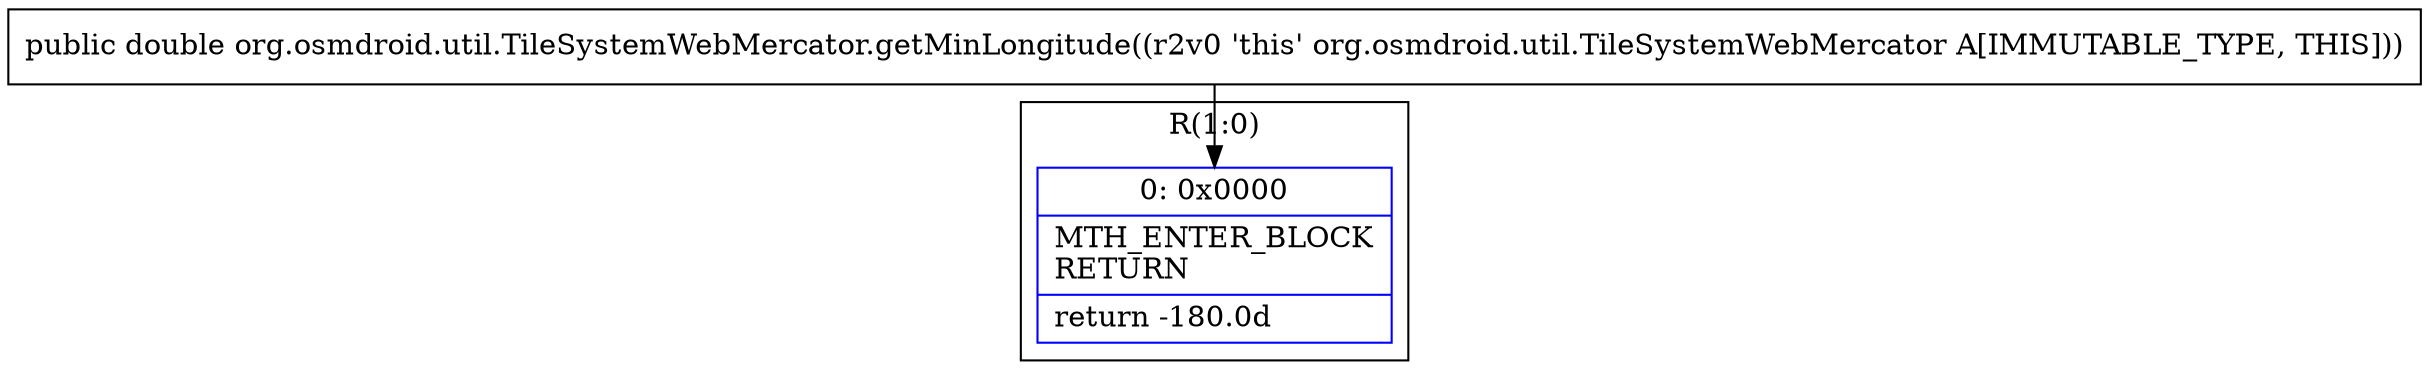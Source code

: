 digraph "CFG fororg.osmdroid.util.TileSystemWebMercator.getMinLongitude()D" {
subgraph cluster_Region_584866129 {
label = "R(1:0)";
node [shape=record,color=blue];
Node_0 [shape=record,label="{0\:\ 0x0000|MTH_ENTER_BLOCK\lRETURN\l|return \-180.0d\l}"];
}
MethodNode[shape=record,label="{public double org.osmdroid.util.TileSystemWebMercator.getMinLongitude((r2v0 'this' org.osmdroid.util.TileSystemWebMercator A[IMMUTABLE_TYPE, THIS])) }"];
MethodNode -> Node_0;
}

